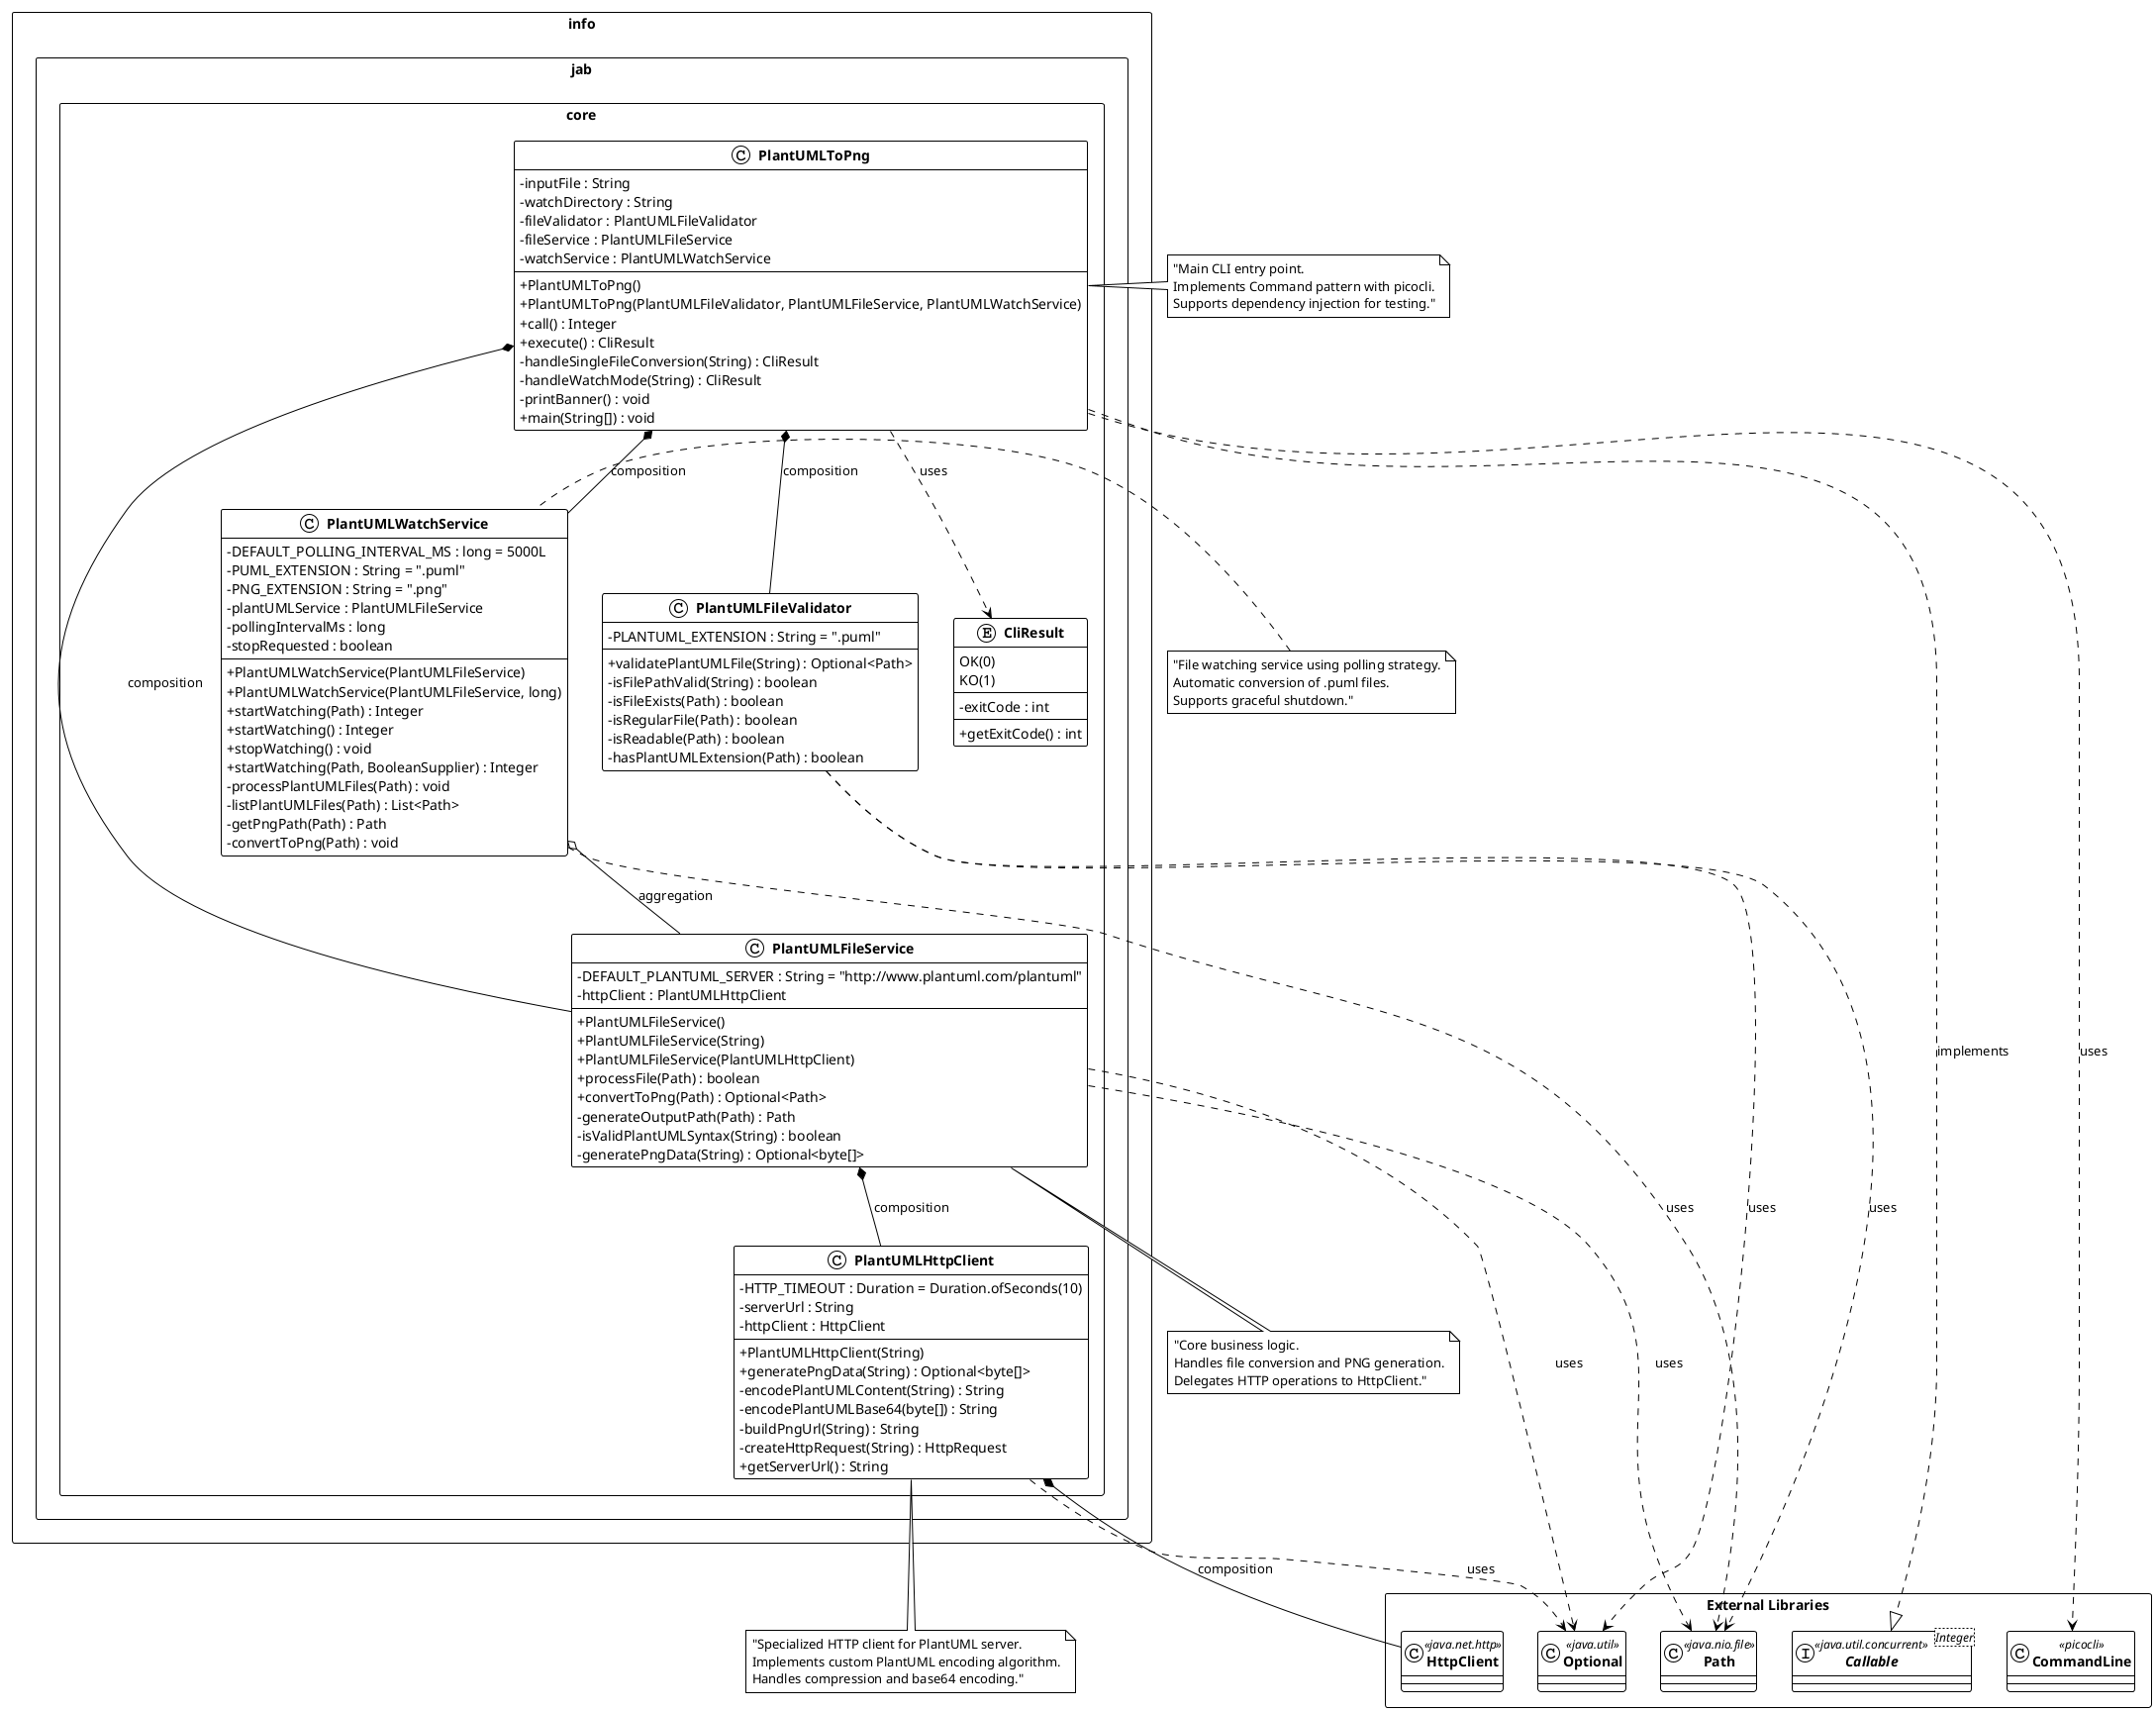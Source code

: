 @startuml PlantUML_to_PNG_Class_Diagram
!theme plain
skinparam classAttributeIconSize 0
skinparam classFontStyle bold
skinparam packageStyle rectangle

' Package declarations
package "info.jab.core" {

    ' Main CLI Class
    class PlantUMLToPng {
        - inputFile : String
        - watchDirectory : String
        - fileValidator : PlantUMLFileValidator
        - fileService : PlantUMLFileService
        - watchService : PlantUMLWatchService
        --
        + PlantUMLToPng()
        + PlantUMLToPng(PlantUMLFileValidator, PlantUMLFileService, PlantUMLWatchService)
        + call() : Integer
        + execute() : CliResult
        - handleSingleFileConversion(String) : CliResult
        - handleWatchMode(String) : CliResult
        - printBanner() : void
        + main(String[]) : void
    }

    ' Result Enum
    enum CliResult {
        OK(0)
        KO(1)
        --
        - exitCode : int
        --
        + getExitCode() : int
    }

    ' File Validator
    class PlantUMLFileValidator {
        - PLANTUML_EXTENSION : String = ".puml"
        --
        + validatePlantUMLFile(String) : Optional<Path>
        - isFilePathValid(String) : boolean
        - isFileExists(Path) : boolean
        - isRegularFile(Path) : boolean
        - isReadable(Path) : boolean
        - hasPlantUMLExtension(Path) : boolean
    }

    ' File Service
    class PlantUMLFileService {
        - DEFAULT_PLANTUML_SERVER : String = "http://www.plantuml.com/plantuml"
        - httpClient : PlantUMLHttpClient
        --
        + PlantUMLFileService()
        + PlantUMLFileService(String)
        + PlantUMLFileService(PlantUMLHttpClient)
        + processFile(Path) : boolean
        + convertToPng(Path) : Optional<Path>
        - generateOutputPath(Path) : Path
        - isValidPlantUMLSyntax(String) : boolean
        - generatePngData(String) : Optional<byte[]>
    }

    ' HTTP Client
    class PlantUMLHttpClient {
        - HTTP_TIMEOUT : Duration = Duration.ofSeconds(10)
        - serverUrl : String
        - httpClient : HttpClient
        --
        + PlantUMLHttpClient(String)
        + generatePngData(String) : Optional<byte[]>
        - encodePlantUMLContent(String) : String
        - encodePlantUMLBase64(byte[]) : String
        - buildPngUrl(String) : String
        - createHttpRequest(String) : HttpRequest
        + getServerUrl() : String
    }

    ' Watch Service
    class PlantUMLWatchService {
        - DEFAULT_POLLING_INTERVAL_MS : long = 5000L
        - PUML_EXTENSION : String = ".puml"
        - PNG_EXTENSION : String = ".png"
        - plantUMLService : PlantUMLFileService
        - pollingIntervalMs : long
        - stopRequested : boolean
        --
        + PlantUMLWatchService(PlantUMLFileService)
        + PlantUMLWatchService(PlantUMLFileService, long)
        + startWatching(Path) : Integer
        + startWatching() : Integer
        + stopWatching() : void
        + startWatching(Path, BooleanSupplier) : Integer
        - processPlantUMLFiles(Path) : void
        - listPlantUMLFiles(Path) : List<Path>
        - getPngPath(Path) : Path
        - convertToPng(Path) : void
    }
}

' External Dependencies
package "External Libraries" {
    interface Callable<Integer> <<java.util.concurrent>>
    class CommandLine <<picocli>>
    class HttpClient <<java.net.http>>
    class Path <<java.nio.file>>
    class Optional <<java.util>>
}

' Relationships
PlantUMLToPng ..|> Callable : implements
PlantUMLToPng *-- PlantUMLFileValidator : composition
PlantUMLToPng *-- PlantUMLFileService : composition
PlantUMLToPng *-- PlantUMLWatchService : composition
PlantUMLToPng ..> CliResult : uses

PlantUMLFileService *-- PlantUMLHttpClient : composition
PlantUMLFileService ..> Path : uses
PlantUMLFileService ..> Optional : uses

PlantUMLFileValidator ..> Path : uses
PlantUMLFileValidator ..> Optional : uses

PlantUMLHttpClient *-- HttpClient : composition
PlantUMLHttpClient ..> Optional : uses

PlantUMLWatchService o-- PlantUMLFileService : aggregation
PlantUMLWatchService ..> Path : uses

PlantUMLToPng ..> CommandLine : uses

' Notes for important design patterns
note right of PlantUMLToPng : "Main CLI entry point.\nImplements Command pattern with picocli.\nSupports dependency injection for testing."

note bottom of PlantUMLFileService : "Core business logic.\nHandles file conversion and PNG generation.\nDelegates HTTP operations to HttpClient."

note bottom of PlantUMLHttpClient : "Specialized HTTP client for PlantUML server.\nImplements custom PlantUML encoding algorithm.\nHandles compression and base64 encoding."

note left of PlantUMLWatchService : "File watching service using polling strategy.\nAutomatic conversion of .puml files.\nSupports graceful shutdown."

@enduml
